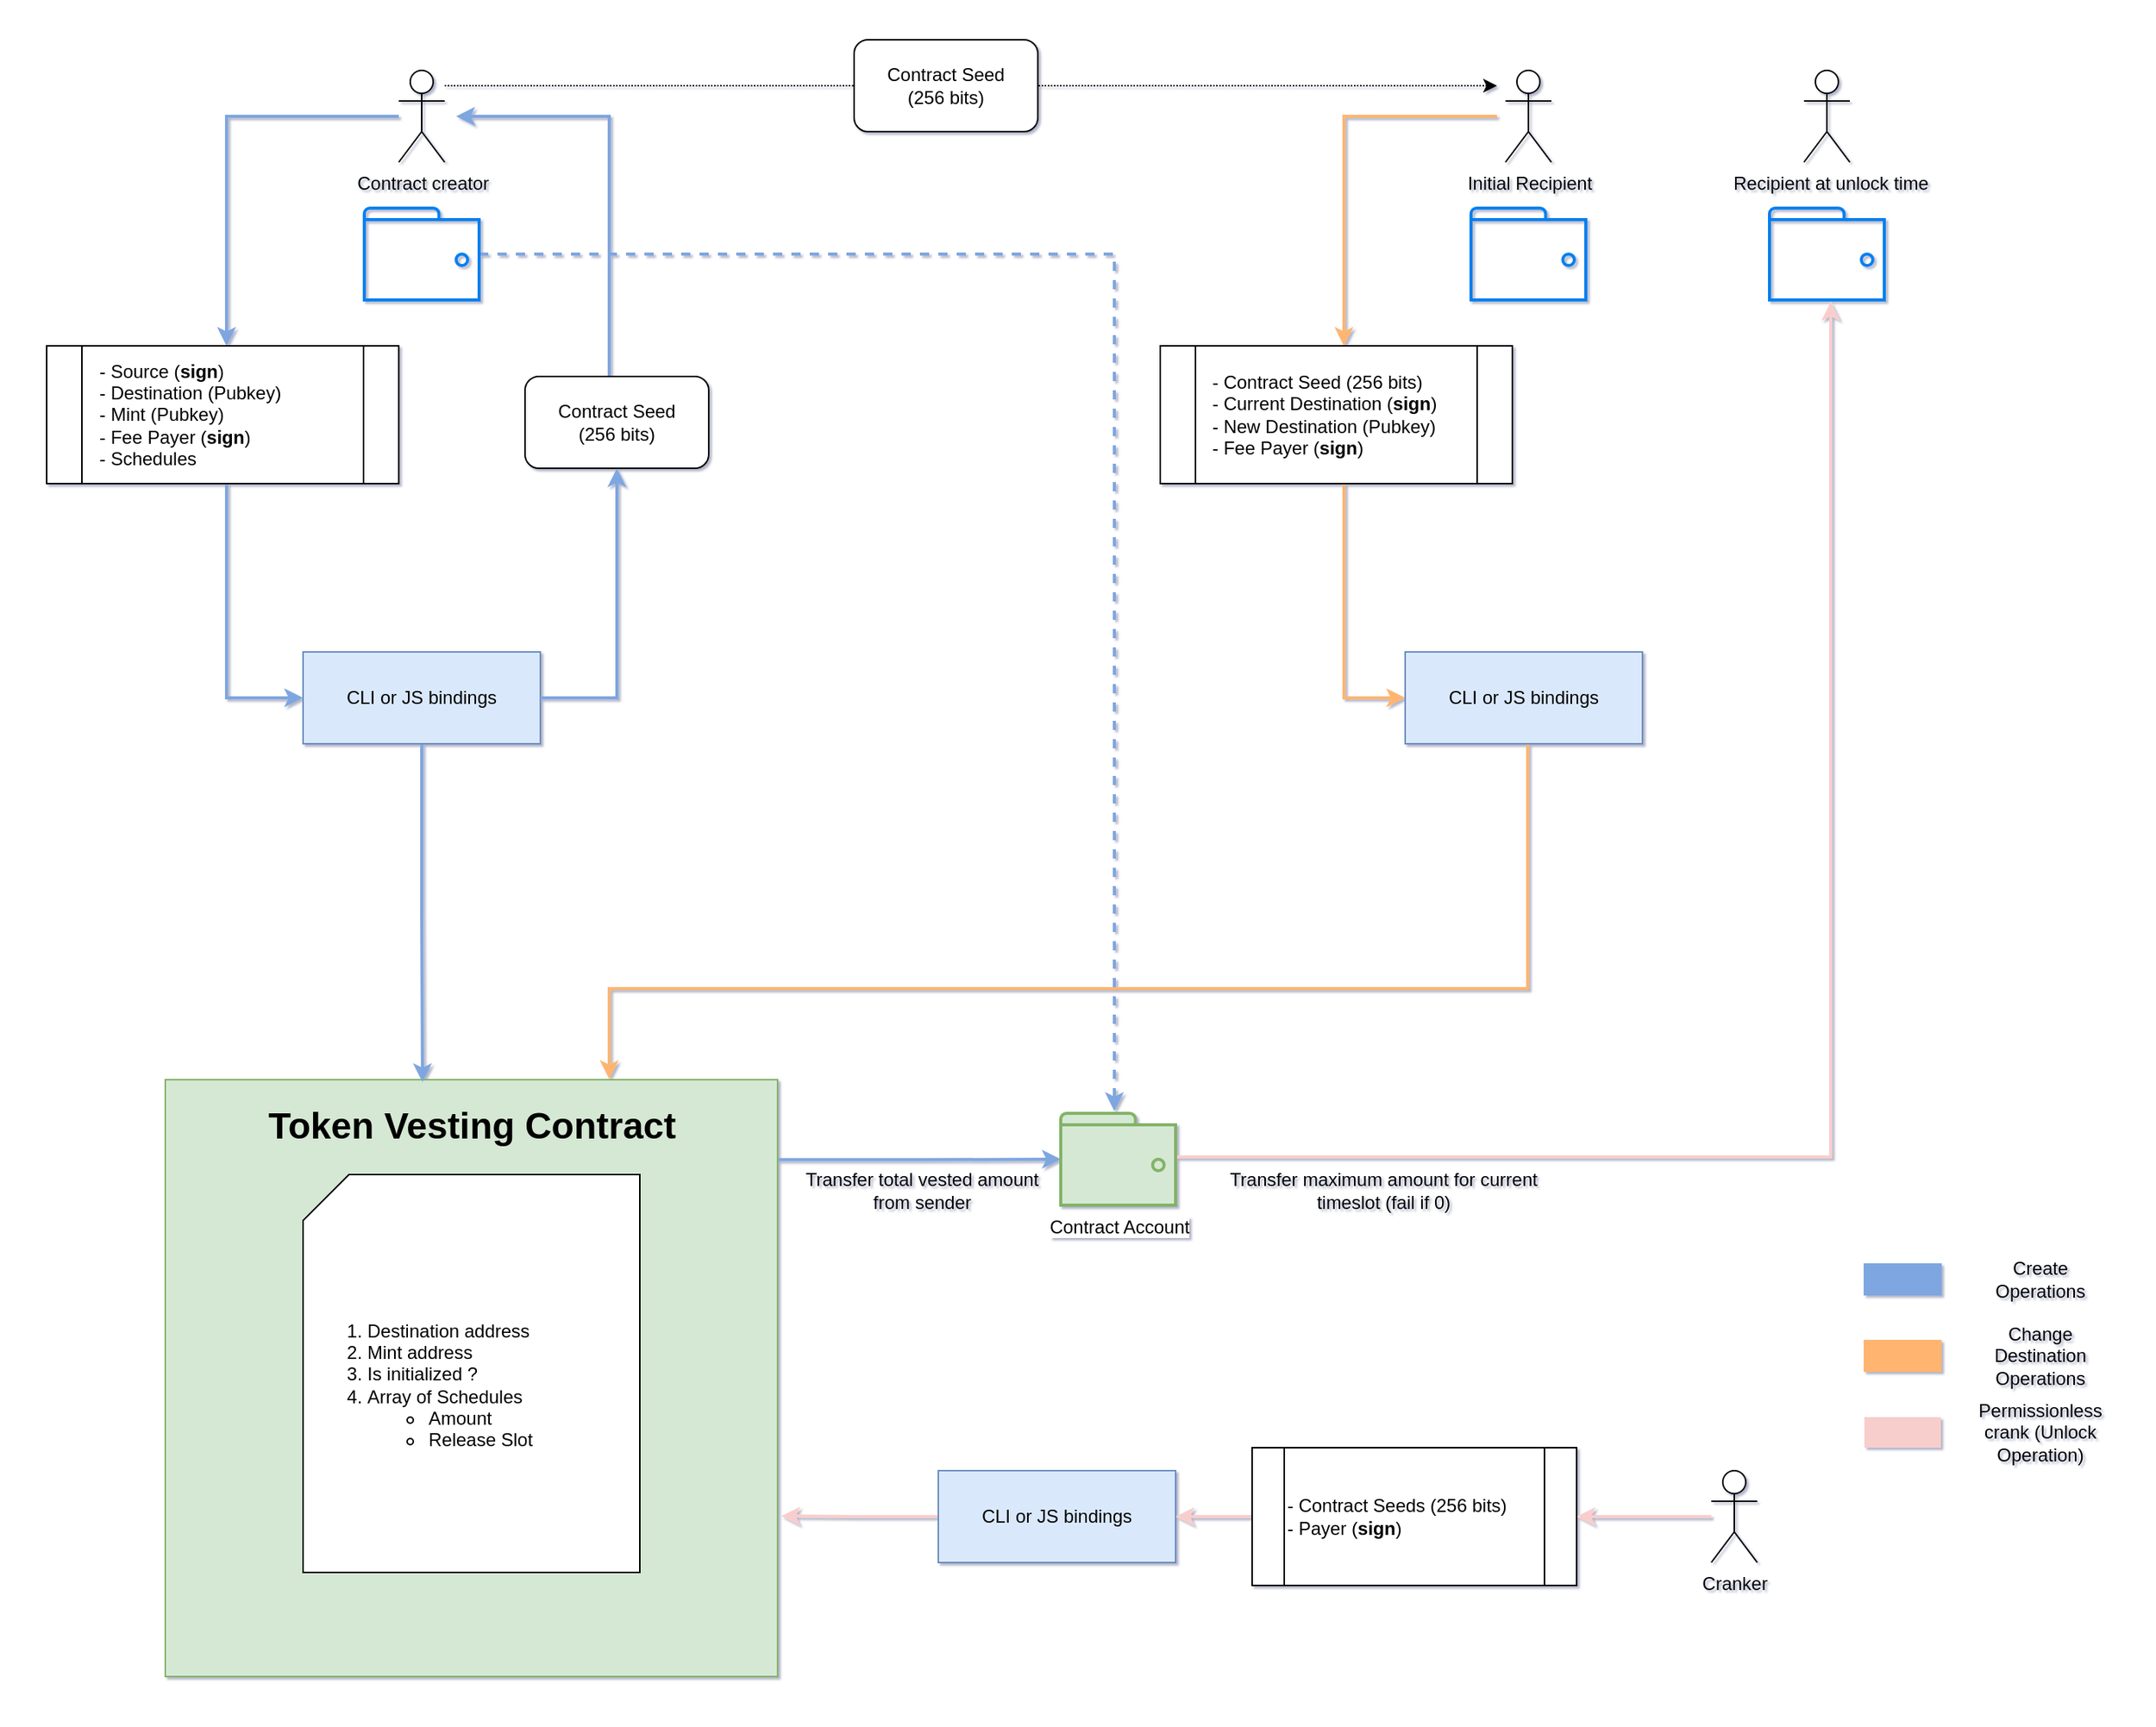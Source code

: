 <mxfile version="13.10.0" type="embed">
    <diagram id="ALaBqApX6eGq_I9Yvswv" name="Page-2">
        <mxGraphModel dx="1245" dy="1885" grid="0" gridSize="10" guides="1" tooltips="1" connect="1" arrows="1" fold="1" page="1" pageScale="1" pageWidth="850" pageHeight="1100" background="#ffffff" math="0" shadow="1">
            <root>
                <mxCell id="eFAyUizSzQEf9-1k3KRq-0"/>
                <mxCell id="eFAyUizSzQEf9-1k3KRq-1" parent="eFAyUizSzQEf9-1k3KRq-0"/>
                <mxCell id="bcCAVDKTRuNrIxtIMpF8-15" style="edgeStyle=orthogonalEdgeStyle;rounded=0;orthogonalLoop=1;jettySize=auto;html=1;entryX=0;entryY=0.5;entryDx=0;entryDy=0;fillColor=#dae8fc;strokeWidth=2;strokeColor=#7EA6E0;" parent="eFAyUizSzQEf9-1k3KRq-1" source="bcCAVDKTRuNrIxtIMpF8-16" target="bcCAVDKTRuNrIxtIMpF8-14" edge="1">
                    <mxGeometry relative="1" as="geometry">
                        <Array as="points">
                            <mxPoint x="230" y="470"/>
                        </Array>
                    </mxGeometry>
                </mxCell>
                <mxCell id="GEG-ZogYa1ZKOtip6dYs-1" style="edgeStyle=orthogonalEdgeStyle;rounded=0;orthogonalLoop=1;jettySize=auto;html=1;fillColor=#dae8fc;strokeWidth=2;strokeColor=#7EA6E0;" parent="eFAyUizSzQEf9-1k3KRq-1" source="fs7vGR2B-wehl09EMvh2-0" target="bcCAVDKTRuNrIxtIMpF8-16" edge="1">
                    <mxGeometry relative="1" as="geometry">
                        <Array as="points">
                            <mxPoint x="230" y="90"/>
                        </Array>
                    </mxGeometry>
                </mxCell>
                <mxCell id="fQ2SSDOWf3L-U8abZEGq-16" style="edgeStyle=orthogonalEdgeStyle;rounded=0;orthogonalLoop=1;jettySize=auto;html=1;dashed=1;fontSize=14;dashPattern=1 1;" parent="eFAyUizSzQEf9-1k3KRq-1" source="fs7vGR2B-wehl09EMvh2-0" edge="1">
                    <mxGeometry relative="1" as="geometry">
                        <mxPoint x="1060" y="70" as="targetPoint"/>
                        <Array as="points">
                            <mxPoint x="540" y="70"/>
                            <mxPoint x="540" y="70"/>
                        </Array>
                    </mxGeometry>
                </mxCell>
                <mxCell id="fs7vGR2B-wehl09EMvh2-0" value="Contract creator" style="shape=umlActor;verticalLabelPosition=bottom;verticalAlign=top;html=1;outlineConnect=0;" parent="eFAyUizSzQEf9-1k3KRq-1" vertex="1">
                    <mxGeometry x="342.5" y="60" width="30" height="60" as="geometry"/>
                </mxCell>
                <mxCell id="kFOB23gXmtUUjQoO8Dyh-2" style="edgeStyle=orthogonalEdgeStyle;rounded=0;orthogonalLoop=1;jettySize=auto;html=1;exitX=0.5;exitY=1;exitDx=0;exitDy=0;" parent="eFAyUizSzQEf9-1k3KRq-1" target="kFOB23gXmtUUjQoO8Dyh-6" edge="1">
                    <mxGeometry relative="1" as="geometry">
                        <mxPoint x="410" y="739.52" as="sourcePoint"/>
                        <mxPoint x="369.083" y="409.52" as="targetPoint"/>
                    </mxGeometry>
                </mxCell>
                <mxCell id="fQ2SSDOWf3L-U8abZEGq-2" style="edgeStyle=orthogonalEdgeStyle;rounded=0;orthogonalLoop=1;jettySize=auto;html=1;exitX=0.998;exitY=0.134;exitDx=0;exitDy=0;fillColor=#dae8fc;strokeWidth=2;strokeColor=#7EA6E0;exitPerimeter=0;" parent="eFAyUizSzQEf9-1k3KRq-1" source="kFOB23gXmtUUjQoO8Dyh-6" target="fQ2SSDOWf3L-U8abZEGq-0" edge="1">
                    <mxGeometry relative="1" as="geometry">
                        <mxPoint x="750" y="690" as="targetPoint"/>
                        <Array as="points"/>
                    </mxGeometry>
                </mxCell>
                <mxCell id="kFOB23gXmtUUjQoO8Dyh-6" value="" style="rounded=0;whiteSpace=wrap;html=1;fillColor=#d5e8d4;strokeColor=#82b366;" parent="eFAyUizSzQEf9-1k3KRq-1" vertex="1">
                    <mxGeometry x="190" y="719.52" width="400" height="390" as="geometry"/>
                </mxCell>
                <mxCell id="kFOB23gXmtUUjQoO8Dyh-7" value="&lt;br&gt;&lt;ol&gt;&lt;li&gt;Destination address&lt;br&gt;&lt;/li&gt;&lt;li&gt;Mint address&lt;br&gt;&lt;/li&gt;&lt;li&gt;Is initialized ?&lt;br&gt;&lt;/li&gt;&lt;li&gt;Array of Schedules&lt;/li&gt;&lt;ul&gt;&lt;li&gt;Amount&lt;/li&gt;&lt;li&gt;Release Slot&lt;br&gt;&lt;/li&gt;&lt;/ul&gt;&lt;/ol&gt;" style="shape=card;whiteSpace=wrap;html=1;align=left;" parent="eFAyUizSzQEf9-1k3KRq-1" vertex="1">
                    <mxGeometry x="280" y="781.52" width="220" height="260" as="geometry"/>
                </mxCell>
                <mxCell id="kFOB23gXmtUUjQoO8Dyh-23" value="Token Vesting Contract" style="text;strokeColor=none;fillColor=none;html=1;fontSize=24;fontStyle=1;verticalAlign=middle;align=center;" parent="eFAyUizSzQEf9-1k3KRq-1" vertex="1">
                    <mxGeometry x="340.01" y="730.0" width="100" height="40" as="geometry"/>
                </mxCell>
                <mxCell id="fQ2SSDOWf3L-U8abZEGq-12" style="edgeStyle=orthogonalEdgeStyle;rounded=0;orthogonalLoop=1;jettySize=auto;html=1;fillColor=#dae8fc;dashed=1;strokeWidth=2;strokeColor=#7EA6E0;" parent="eFAyUizSzQEf9-1k3KRq-1" source="bcCAVDKTRuNrIxtIMpF8-0" edge="1">
                    <mxGeometry relative="1" as="geometry">
                        <Array as="points">
                            <mxPoint x="810" y="180"/>
                        </Array>
                        <mxPoint x="810" y="740" as="targetPoint"/>
                    </mxGeometry>
                </mxCell>
                <mxCell id="bcCAVDKTRuNrIxtIMpF8-0" value="" style="html=1;verticalLabelPosition=bottom;align=center;labelBackgroundColor=#ffffff;verticalAlign=top;strokeWidth=2;strokeColor=#0080F0;shadow=0;dashed=0;shape=mxgraph.ios7.icons.wallet;fillColor=none;" parent="eFAyUizSzQEf9-1k3KRq-1" vertex="1">
                    <mxGeometry x="320" y="150" width="75" height="60" as="geometry"/>
                </mxCell>
                <mxCell id="GEG-ZogYa1ZKOtip6dYs-4" style="edgeStyle=orthogonalEdgeStyle;rounded=0;orthogonalLoop=1;jettySize=auto;html=1;entryX=0.42;entryY=0.004;entryDx=0;entryDy=0;entryPerimeter=0;fillColor=#dae8fc;strokeWidth=2;strokeColor=#7EA6E0;" parent="eFAyUizSzQEf9-1k3KRq-1" source="bcCAVDKTRuNrIxtIMpF8-14" target="kFOB23gXmtUUjQoO8Dyh-6" edge="1">
                    <mxGeometry relative="1" as="geometry"/>
                </mxCell>
                <mxCell id="GEG-ZogYa1ZKOtip6dYs-7" style="edgeStyle=orthogonalEdgeStyle;rounded=0;orthogonalLoop=1;jettySize=auto;html=1;fillColor=#dae8fc;strokeWidth=2;strokeColor=#7EA6E0;" parent="eFAyUizSzQEf9-1k3KRq-1" source="GEG-ZogYa1ZKOtip6dYs-8" edge="1">
                    <mxGeometry relative="1" as="geometry">
                        <Array as="points">
                            <mxPoint x="480" y="90"/>
                        </Array>
                        <mxPoint x="380" y="90" as="targetPoint"/>
                    </mxGeometry>
                </mxCell>
                <mxCell id="bcCAVDKTRuNrIxtIMpF8-14" value="CLI or JS bindings" style="rounded=0;whiteSpace=wrap;html=1;fillColor=#dae8fc;strokeColor=#6c8ebf;" parent="eFAyUizSzQEf9-1k3KRq-1" vertex="1">
                    <mxGeometry x="280" y="440.0" width="155" height="60" as="geometry"/>
                </mxCell>
                <mxCell id="bcCAVDKTRuNrIxtIMpF8-16" value="&lt;div&gt;- Source (&lt;b&gt;sign&lt;/b&gt;)&lt;/div&gt;&lt;div&gt;- Destination (Pubkey)&lt;/div&gt;&lt;div&gt;- Mint (Pubkey)&lt;br&gt;&lt;/div&gt;&lt;div&gt;- Fee Payer (&lt;b&gt;sign&lt;/b&gt;)&lt;br&gt;&lt;/div&gt;&lt;div&gt;- Schedules&lt;br&gt;&lt;/div&gt;" style="shape=process;whiteSpace=wrap;html=1;backgroundOutline=1;align=left;spacing=11;labelBorderColor=none;" parent="eFAyUizSzQEf9-1k3KRq-1" vertex="1">
                    <mxGeometry x="112.5" y="240" width="230" height="90" as="geometry"/>
                </mxCell>
                <mxCell id="fQ2SSDOWf3L-U8abZEGq-32" style="edgeStyle=orthogonalEdgeStyle;rounded=0;orthogonalLoop=1;jettySize=auto;html=1;fontSize=14;fillColor=#f8cecc;strokeWidth=2;strokeColor=#F8CECC;entryX=0.539;entryY=1.022;entryDx=0;entryDy=0;entryPerimeter=0;" parent="eFAyUizSzQEf9-1k3KRq-1" source="fQ2SSDOWf3L-U8abZEGq-0" target="fQ2SSDOWf3L-U8abZEGq-29" edge="1">
                    <mxGeometry relative="1" as="geometry">
                        <Array as="points">
                            <mxPoint x="1278" y="770"/>
                            <mxPoint x="1278" y="211"/>
                        </Array>
                        <mxPoint x="1480" y="210" as="targetPoint"/>
                    </mxGeometry>
                </mxCell>
                <mxCell id="fQ2SSDOWf3L-U8abZEGq-0" value="Contract Account" style="html=1;verticalLabelPosition=bottom;align=center;labelBackgroundColor=#ffffff;verticalAlign=top;strokeWidth=2;strokeColor=#82b366;shadow=0;dashed=0;shape=mxgraph.ios7.icons.wallet;fillColor=#d5e8d4;" parent="eFAyUizSzQEf9-1k3KRq-1" vertex="1">
                    <mxGeometry x="775" y="741.52" width="75" height="60" as="geometry"/>
                </mxCell>
                <mxCell id="fQ2SSDOWf3L-U8abZEGq-1" value="Transfer total vested amount from sender" style="text;html=1;strokeColor=none;fillColor=none;align=center;verticalAlign=middle;whiteSpace=wrap;rounded=0;" parent="eFAyUizSzQEf9-1k3KRq-1" vertex="1">
                    <mxGeometry x="600" y="781.52" width="169" height="20" as="geometry"/>
                </mxCell>
                <mxCell id="fQ2SSDOWf3L-U8abZEGq-4" style="edgeStyle=orthogonalEdgeStyle;rounded=0;orthogonalLoop=1;jettySize=auto;html=1;entryX=0;entryY=0.5;entryDx=0;entryDy=0;fillColor=#ffe6cc;strokeWidth=2;strokeColor=#FFB570;" parent="eFAyUizSzQEf9-1k3KRq-1" source="fQ2SSDOWf3L-U8abZEGq-10" target="fQ2SSDOWf3L-U8abZEGq-9" edge="1">
                    <mxGeometry relative="1" as="geometry">
                        <Array as="points">
                            <mxPoint x="960" y="470"/>
                        </Array>
                    </mxGeometry>
                </mxCell>
                <mxCell id="fQ2SSDOWf3L-U8abZEGq-5" style="edgeStyle=orthogonalEdgeStyle;rounded=0;orthogonalLoop=1;jettySize=auto;html=1;fillColor=#ffe6cc;strokeWidth=2;strokeColor=#FFB570;" parent="eFAyUizSzQEf9-1k3KRq-1" target="fQ2SSDOWf3L-U8abZEGq-10" edge="1">
                    <mxGeometry relative="1" as="geometry">
                        <Array as="points">
                            <mxPoint x="960" y="90"/>
                        </Array>
                        <mxPoint x="1060" y="90" as="sourcePoint"/>
                    </mxGeometry>
                </mxCell>
                <mxCell id="fQ2SSDOWf3L-U8abZEGq-6" value="Initial Recipient" style="shape=umlActor;verticalLabelPosition=bottom;verticalAlign=top;html=1;outlineConnect=0;" parent="eFAyUizSzQEf9-1k3KRq-1" vertex="1">
                    <mxGeometry x="1065.5" y="60" width="30" height="60" as="geometry"/>
                </mxCell>
                <mxCell id="fQ2SSDOWf3L-U8abZEGq-7" value="" style="html=1;verticalLabelPosition=bottom;align=center;labelBackgroundColor=#ffffff;verticalAlign=top;strokeWidth=2;strokeColor=#0080F0;shadow=0;dashed=0;shape=mxgraph.ios7.icons.wallet;fillColor=none;" parent="eFAyUizSzQEf9-1k3KRq-1" vertex="1">
                    <mxGeometry x="1043" y="150" width="75" height="60" as="geometry"/>
                </mxCell>
                <mxCell id="fQ2SSDOWf3L-U8abZEGq-13" style="edgeStyle=orthogonalEdgeStyle;rounded=0;orthogonalLoop=1;jettySize=auto;html=1;entryX=0.724;entryY=-0.001;entryDx=0;entryDy=0;fillColor=#ffe6cc;strokeWidth=2;strokeColor=#FFB570;entryPerimeter=0;" parent="eFAyUizSzQEf9-1k3KRq-1" source="fQ2SSDOWf3L-U8abZEGq-9" target="kFOB23gXmtUUjQoO8Dyh-6" edge="1">
                    <mxGeometry relative="1" as="geometry">
                        <Array as="points">
                            <mxPoint x="1080" y="660"/>
                            <mxPoint x="480" y="660"/>
                            <mxPoint x="480" y="719"/>
                        </Array>
                    </mxGeometry>
                </mxCell>
                <mxCell id="fQ2SSDOWf3L-U8abZEGq-9" value="CLI or JS bindings" style="rounded=0;whiteSpace=wrap;html=1;fillColor=#dae8fc;strokeColor=#6c8ebf;" parent="eFAyUizSzQEf9-1k3KRq-1" vertex="1">
                    <mxGeometry x="1000" y="440.0" width="155" height="60" as="geometry"/>
                </mxCell>
                <mxCell id="fQ2SSDOWf3L-U8abZEGq-10" value="&lt;div&gt;- Contract Seed (256 bits)&lt;/div&gt;&lt;div&gt;- Current Destination (&lt;b&gt;sign&lt;/b&gt;)&lt;/div&gt;&lt;div&gt;- New Destination (Pubkey)&lt;br&gt;&lt;/div&gt;&lt;div&gt;- Fee Payer (&lt;b&gt;sign&lt;/b&gt;)&lt;br&gt;&lt;/div&gt;" style="shape=process;whiteSpace=wrap;html=1;backgroundOutline=1;align=left;spacing=11;" parent="eFAyUizSzQEf9-1k3KRq-1" vertex="1">
                    <mxGeometry x="840" y="240" width="230" height="90" as="geometry"/>
                </mxCell>
                <mxCell id="fQ2SSDOWf3L-U8abZEGq-20" style="edgeStyle=orthogonalEdgeStyle;rounded=0;orthogonalLoop=1;jettySize=auto;html=1;fillColor=#f8cecc;strokeWidth=2;strokeColor=#F8CECC;" parent="eFAyUizSzQEf9-1k3KRq-1" source="fQ2SSDOWf3L-U8abZEGq-21" target="fQ2SSDOWf3L-U8abZEGq-24" edge="1">
                    <mxGeometry relative="1" as="geometry">
                        <Array as="points">
                            <mxPoint x="1185" y="1005"/>
                        </Array>
                    </mxGeometry>
                </mxCell>
                <mxCell id="fQ2SSDOWf3L-U8abZEGq-21" value="Cranker" style="shape=umlActor;verticalLabelPosition=bottom;verticalAlign=top;html=1;outlineConnect=0;" parent="eFAyUizSzQEf9-1k3KRq-1" vertex="1">
                    <mxGeometry x="1200" y="975" width="30" height="60" as="geometry"/>
                </mxCell>
                <mxCell id="rAGPfCBg5b3aFT2D5pEP-9" style="edgeStyle=orthogonalEdgeStyle;rounded=0;orthogonalLoop=1;jettySize=auto;html=1;entryX=1.006;entryY=0.731;entryDx=0;entryDy=0;entryPerimeter=0;fillColor=#f8cecc;strokeWidth=2;strokeColor=#F8CECC;" parent="eFAyUizSzQEf9-1k3KRq-1" source="fQ2SSDOWf3L-U8abZEGq-23" target="kFOB23gXmtUUjQoO8Dyh-6" edge="1">
                    <mxGeometry relative="1" as="geometry"/>
                </mxCell>
                <mxCell id="fQ2SSDOWf3L-U8abZEGq-23" value="CLI or JS bindings" style="rounded=0;whiteSpace=wrap;html=1;fillColor=#dae8fc;strokeColor=#6c8ebf;" parent="eFAyUizSzQEf9-1k3KRq-1" vertex="1">
                    <mxGeometry x="695" y="975" width="155" height="60" as="geometry"/>
                </mxCell>
                <mxCell id="rAGPfCBg5b3aFT2D5pEP-8" style="edgeStyle=orthogonalEdgeStyle;rounded=0;orthogonalLoop=1;jettySize=auto;html=1;entryX=1;entryY=0.5;entryDx=0;entryDy=0;fillColor=#f8cecc;strokeWidth=2;strokeColor=#F8CECC;" parent="eFAyUizSzQEf9-1k3KRq-1" source="fQ2SSDOWf3L-U8abZEGq-24" target="fQ2SSDOWf3L-U8abZEGq-23" edge="1">
                    <mxGeometry relative="1" as="geometry"/>
                </mxCell>
                <mxCell id="fQ2SSDOWf3L-U8abZEGq-24" value="&lt;div&gt;- Contract Seeds (256 bits)&lt;/div&gt;&lt;div&gt;- Payer (&lt;b&gt;sign&lt;/b&gt;)&lt;br&gt;&lt;/div&gt;" style="shape=process;whiteSpace=wrap;html=1;backgroundOutline=1;align=left;" parent="eFAyUizSzQEf9-1k3KRq-1" vertex="1">
                    <mxGeometry x="900" y="960" width="211.99" height="90" as="geometry"/>
                </mxCell>
                <mxCell id="fQ2SSDOWf3L-U8abZEGq-28" value="&amp;nbsp;Recipient at unlock time" style="shape=umlActor;verticalLabelPosition=bottom;verticalAlign=top;html=1;outlineConnect=0;" parent="eFAyUizSzQEf9-1k3KRq-1" vertex="1">
                    <mxGeometry x="1260.5" y="60" width="30" height="60" as="geometry"/>
                </mxCell>
                <mxCell id="fQ2SSDOWf3L-U8abZEGq-29" value="" style="html=1;verticalLabelPosition=bottom;align=center;labelBackgroundColor=#ffffff;verticalAlign=top;strokeWidth=2;strokeColor=#0080F0;shadow=0;dashed=0;shape=mxgraph.ios7.icons.wallet;fillColor=none;" parent="eFAyUizSzQEf9-1k3KRq-1" vertex="1">
                    <mxGeometry x="1238" y="150" width="75" height="60" as="geometry"/>
                </mxCell>
                <mxCell id="fQ2SSDOWf3L-U8abZEGq-33" value="Transfer maximum amount for current timeslot (fail if 0)" style="text;html=1;strokeColor=none;fillColor=none;align=center;verticalAlign=middle;whiteSpace=wrap;rounded=0;" parent="eFAyUizSzQEf9-1k3KRq-1" vertex="1">
                    <mxGeometry x="875.5" y="781.52" width="220" height="20" as="geometry"/>
                </mxCell>
                <mxCell id="rAGPfCBg5b3aFT2D5pEP-0" value="" style="rounded=0;whiteSpace=wrap;html=1;align=center;strokeColor=#7EA6E0;fillColor=#7EA6E0;" parent="eFAyUizSzQEf9-1k3KRq-1" vertex="1">
                    <mxGeometry x="1300" y="840" width="50" height="20" as="geometry"/>
                </mxCell>
                <mxCell id="rAGPfCBg5b3aFT2D5pEP-1" value="Create Operations" style="text;html=1;strokeColor=none;fillColor=none;align=center;verticalAlign=middle;whiteSpace=wrap;rounded=0;dashed=1;" parent="eFAyUizSzQEf9-1k3KRq-1" vertex="1">
                    <mxGeometry x="1370" y="840" width="90" height="20" as="geometry"/>
                </mxCell>
                <mxCell id="rAGPfCBg5b3aFT2D5pEP-2" value="" style="rounded=0;whiteSpace=wrap;html=1;align=center;strokeColor=#FFB570;fillColor=#FFB570;" parent="eFAyUizSzQEf9-1k3KRq-1" vertex="1">
                    <mxGeometry x="1300" y="890" width="50" height="20" as="geometry"/>
                </mxCell>
                <mxCell id="rAGPfCBg5b3aFT2D5pEP-3" value="Change Destination Operations" style="text;html=1;strokeColor=none;fillColor=none;align=center;verticalAlign=middle;whiteSpace=wrap;rounded=0;dashed=1;" parent="eFAyUizSzQEf9-1k3KRq-1" vertex="1">
                    <mxGeometry x="1370" y="890" width="90" height="20" as="geometry"/>
                </mxCell>
                <mxCell id="rAGPfCBg5b3aFT2D5pEP-4" value="" style="rounded=0;whiteSpace=wrap;html=1;align=center;strokeColor=none;fillColor=#F8CECC;" parent="eFAyUizSzQEf9-1k3KRq-1" vertex="1">
                    <mxGeometry x="1300" y="940" width="50" height="20" as="geometry"/>
                </mxCell>
                <mxCell id="rAGPfCBg5b3aFT2D5pEP-5" value="&lt;div&gt;Permissionless crank (Unlock Operation)&lt;/div&gt;" style="text;html=1;strokeColor=none;fillColor=none;align=center;verticalAlign=middle;whiteSpace=wrap;rounded=0;dashed=1;" parent="eFAyUizSzQEf9-1k3KRq-1" vertex="1">
                    <mxGeometry x="1370" y="940" width="90" height="20" as="geometry"/>
                </mxCell>
                <mxCell id="GEG-ZogYa1ZKOtip6dYs-8" value="&lt;div&gt;Contract Seed&lt;/div&gt;&lt;div&gt;(256 bits)&lt;/div&gt;" style="rounded=1;whiteSpace=wrap;html=1;align=center;" parent="eFAyUizSzQEf9-1k3KRq-1" vertex="1">
                    <mxGeometry x="425" y="260" width="120" height="60" as="geometry"/>
                </mxCell>
                <mxCell id="rAGPfCBg5b3aFT2D5pEP-11" style="edgeStyle=orthogonalEdgeStyle;rounded=0;orthogonalLoop=1;jettySize=auto;html=1;fillColor=#dae8fc;strokeWidth=2;strokeColor=#7EA6E0;" parent="eFAyUizSzQEf9-1k3KRq-1" source="bcCAVDKTRuNrIxtIMpF8-14" target="GEG-ZogYa1ZKOtip6dYs-8" edge="1">
                    <mxGeometry relative="1" as="geometry">
                        <Array as="points">
                            <mxPoint x="485" y="470"/>
                        </Array>
                        <mxPoint x="435" y="470" as="sourcePoint"/>
                        <mxPoint x="380" y="90" as="targetPoint"/>
                    </mxGeometry>
                </mxCell>
                <mxCell id="rAGPfCBg5b3aFT2D5pEP-13" value="&lt;div&gt;Contract Seed&lt;/div&gt;&lt;div&gt;(256 bits)&lt;/div&gt;" style="rounded=1;whiteSpace=wrap;html=1;align=center;" parent="eFAyUizSzQEf9-1k3KRq-1" vertex="1">
                    <mxGeometry x="640" y="40" width="120" height="60" as="geometry"/>
                </mxCell>
                <mxCell id="0" value="" style="rounded=0;whiteSpace=wrap;html=1;sketch=0;fontColor=#393C56;fillColor=none;shadow=0;strokeColor=none;" vertex="1" parent="eFAyUizSzQEf9-1k3KRq-1">
                    <mxGeometry x="82" y="14" width="1404" height="1124" as="geometry"/>
                </mxCell>
            </root>
        </mxGraphModel>
    </diagram>
</mxfile>